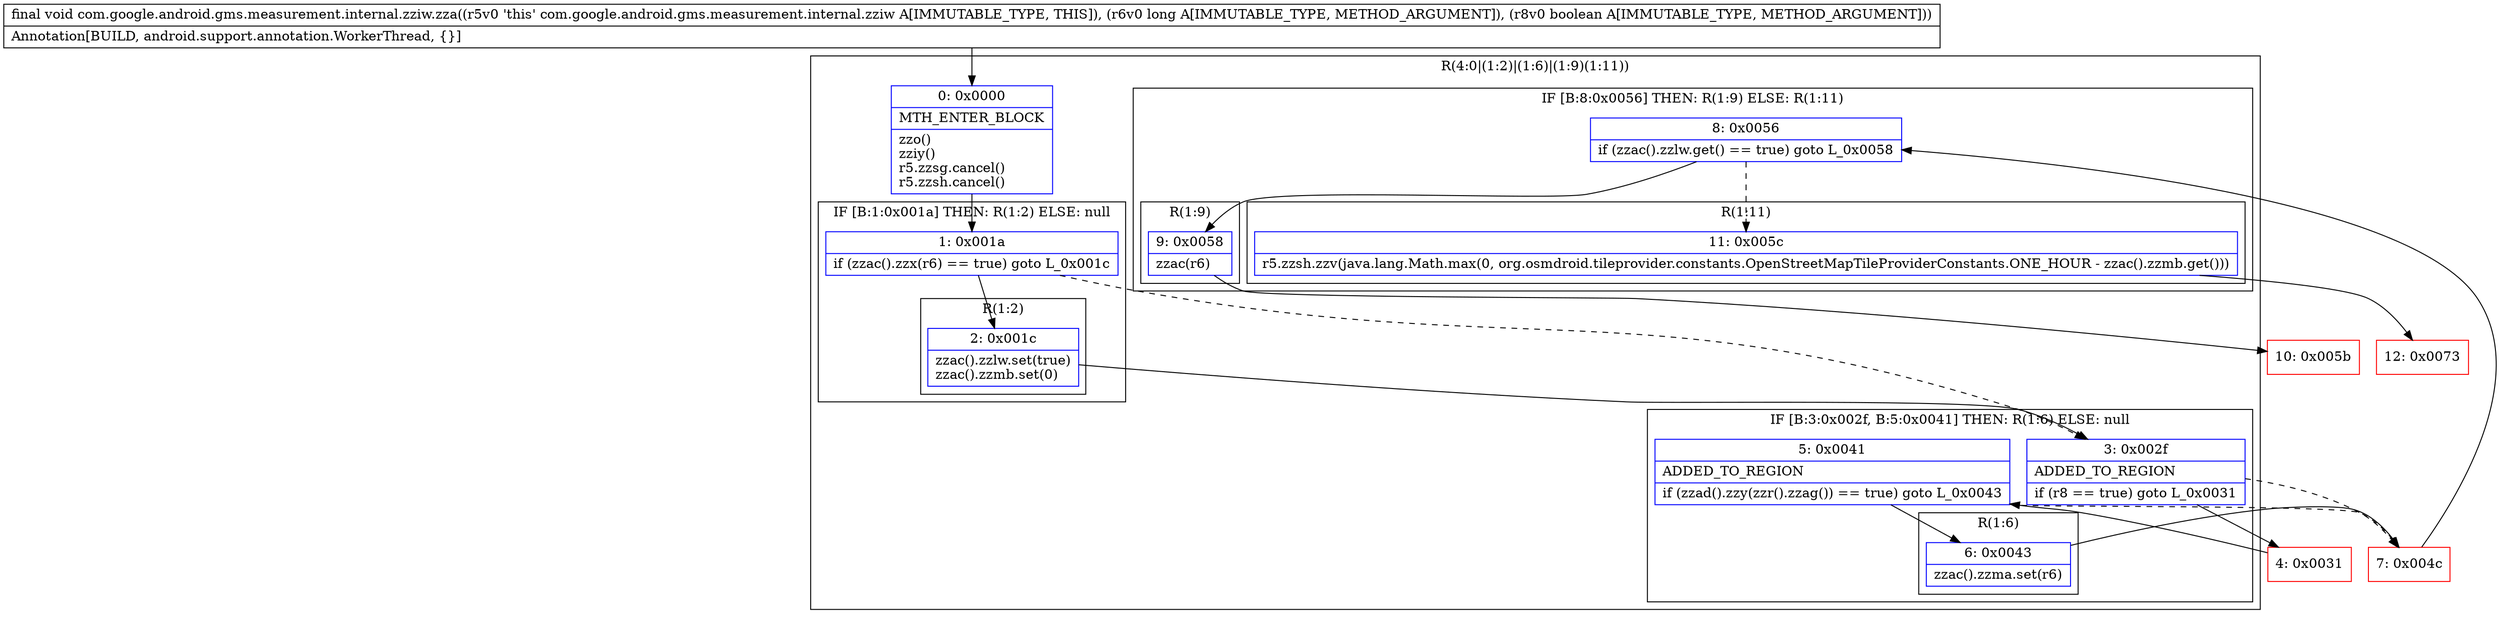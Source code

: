 digraph "CFG forcom.google.android.gms.measurement.internal.zziw.zza(JZ)V" {
subgraph cluster_Region_1459192383 {
label = "R(4:0|(1:2)|(1:6)|(1:9)(1:11))";
node [shape=record,color=blue];
Node_0 [shape=record,label="{0\:\ 0x0000|MTH_ENTER_BLOCK\l|zzo()\lzziy()\lr5.zzsg.cancel()\lr5.zzsh.cancel()\l}"];
subgraph cluster_IfRegion_827537182 {
label = "IF [B:1:0x001a] THEN: R(1:2) ELSE: null";
node [shape=record,color=blue];
Node_1 [shape=record,label="{1\:\ 0x001a|if (zzac().zzx(r6) == true) goto L_0x001c\l}"];
subgraph cluster_Region_1334769109 {
label = "R(1:2)";
node [shape=record,color=blue];
Node_2 [shape=record,label="{2\:\ 0x001c|zzac().zzlw.set(true)\lzzac().zzmb.set(0)\l}"];
}
}
subgraph cluster_IfRegion_1235334275 {
label = "IF [B:3:0x002f, B:5:0x0041] THEN: R(1:6) ELSE: null";
node [shape=record,color=blue];
Node_3 [shape=record,label="{3\:\ 0x002f|ADDED_TO_REGION\l|if (r8 == true) goto L_0x0031\l}"];
Node_5 [shape=record,label="{5\:\ 0x0041|ADDED_TO_REGION\l|if (zzad().zzy(zzr().zzag()) == true) goto L_0x0043\l}"];
subgraph cluster_Region_1406349298 {
label = "R(1:6)";
node [shape=record,color=blue];
Node_6 [shape=record,label="{6\:\ 0x0043|zzac().zzma.set(r6)\l}"];
}
}
subgraph cluster_IfRegion_2064652625 {
label = "IF [B:8:0x0056] THEN: R(1:9) ELSE: R(1:11)";
node [shape=record,color=blue];
Node_8 [shape=record,label="{8\:\ 0x0056|if (zzac().zzlw.get() == true) goto L_0x0058\l}"];
subgraph cluster_Region_1133018043 {
label = "R(1:9)";
node [shape=record,color=blue];
Node_9 [shape=record,label="{9\:\ 0x0058|zzac(r6)\l}"];
}
subgraph cluster_Region_130669285 {
label = "R(1:11)";
node [shape=record,color=blue];
Node_11 [shape=record,label="{11\:\ 0x005c|r5.zzsh.zzv(java.lang.Math.max(0, org.osmdroid.tileprovider.constants.OpenStreetMapTileProviderConstants.ONE_HOUR \- zzac().zzmb.get()))\l}"];
}
}
}
Node_4 [shape=record,color=red,label="{4\:\ 0x0031}"];
Node_7 [shape=record,color=red,label="{7\:\ 0x004c}"];
Node_10 [shape=record,color=red,label="{10\:\ 0x005b}"];
Node_12 [shape=record,color=red,label="{12\:\ 0x0073}"];
MethodNode[shape=record,label="{final void com.google.android.gms.measurement.internal.zziw.zza((r5v0 'this' com.google.android.gms.measurement.internal.zziw A[IMMUTABLE_TYPE, THIS]), (r6v0 long A[IMMUTABLE_TYPE, METHOD_ARGUMENT]), (r8v0 boolean A[IMMUTABLE_TYPE, METHOD_ARGUMENT]))  | Annotation[BUILD, android.support.annotation.WorkerThread, \{\}]\l}"];
MethodNode -> Node_0;
Node_0 -> Node_1;
Node_1 -> Node_2;
Node_1 -> Node_3[style=dashed];
Node_2 -> Node_3;
Node_3 -> Node_4;
Node_3 -> Node_7[style=dashed];
Node_5 -> Node_6;
Node_5 -> Node_7[style=dashed];
Node_6 -> Node_7;
Node_8 -> Node_9;
Node_8 -> Node_11[style=dashed];
Node_9 -> Node_10;
Node_11 -> Node_12;
Node_4 -> Node_5;
Node_7 -> Node_8;
}

